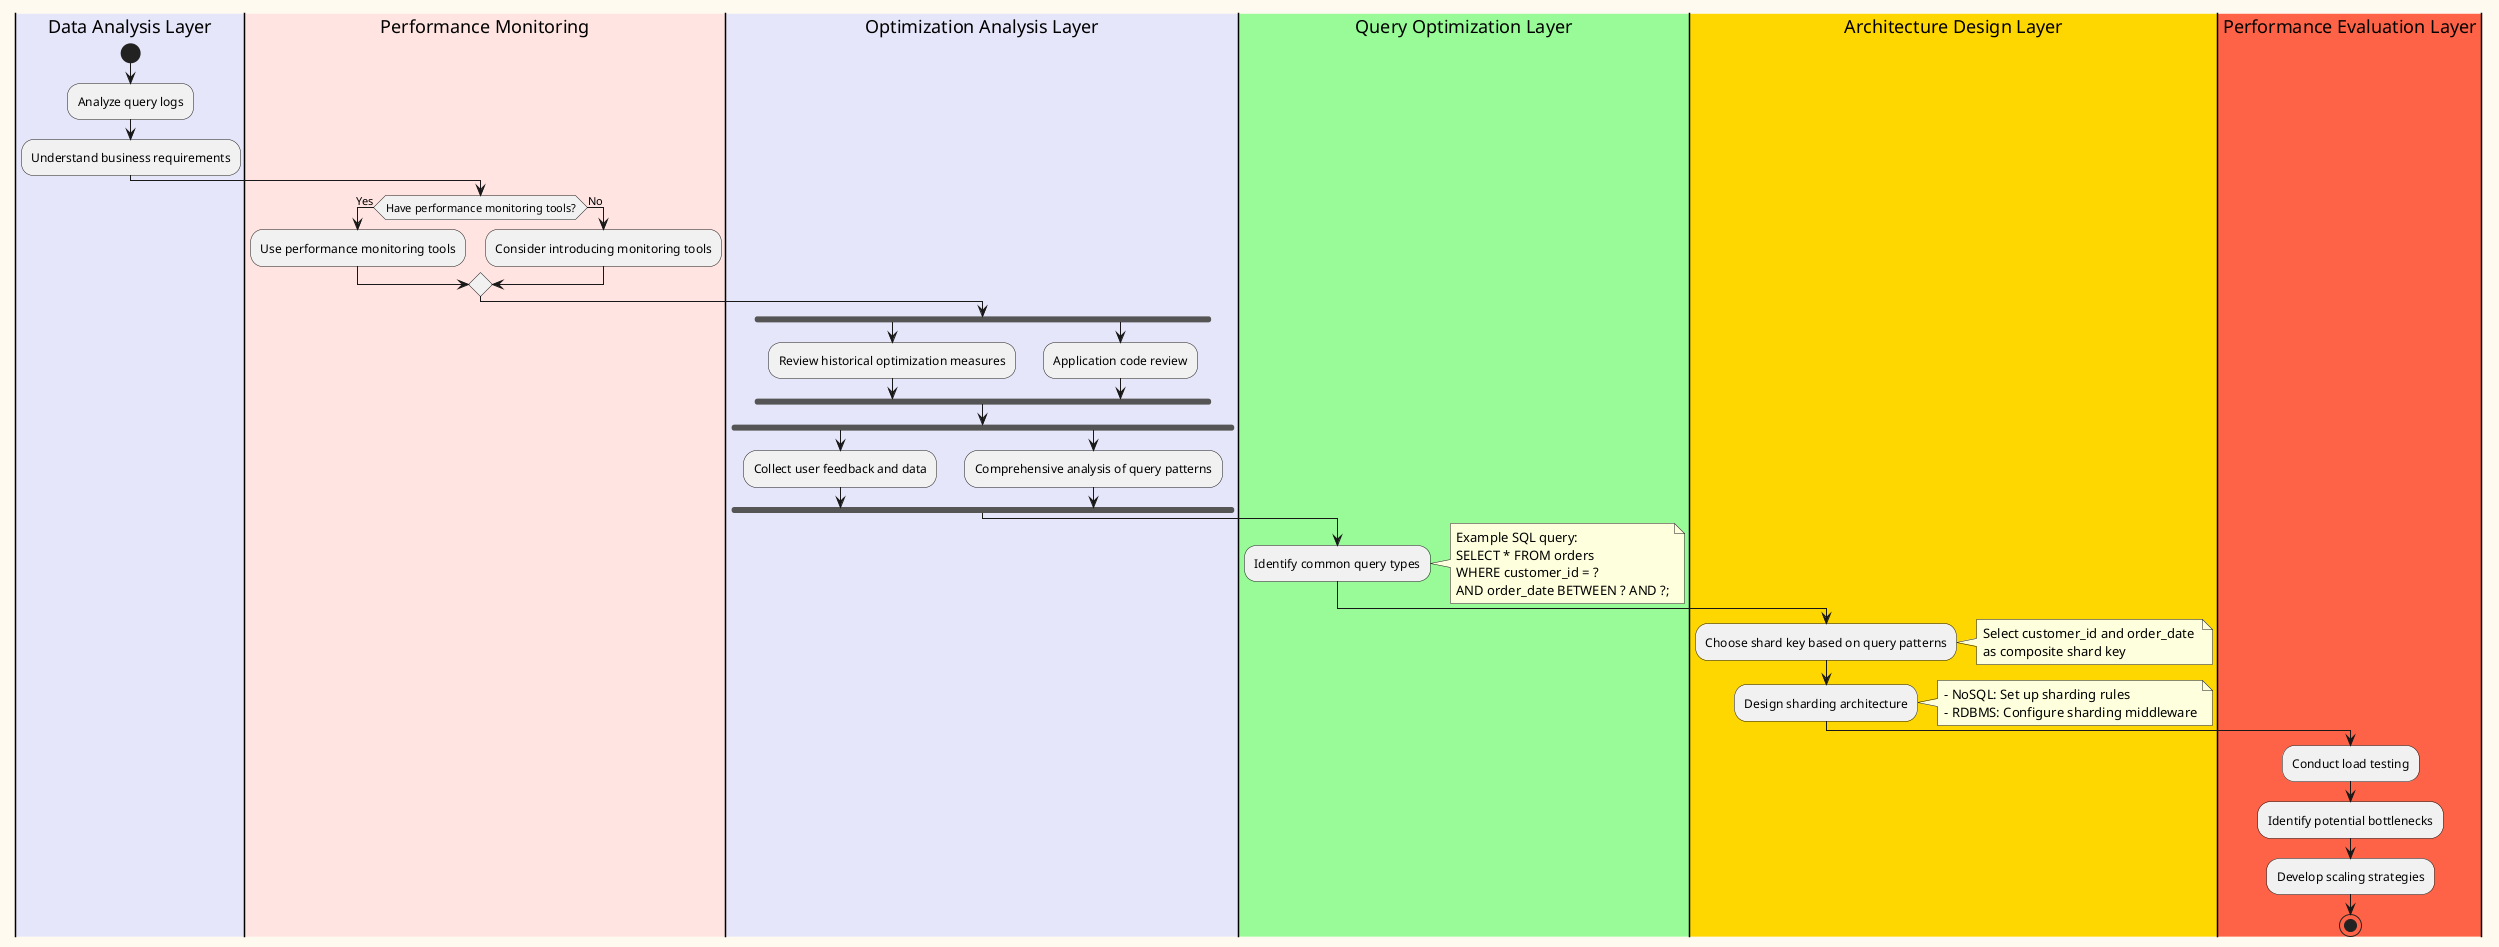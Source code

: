 @startuml
skinparam backgroundColor #FFFAF0
skinparam linetype ortho

|#E6E6FA|Data Analysis Layer|
start
:Analyze query logs;
:Understand business requirements;

|#FFE4E1|Performance Monitoring|
if (Have performance monitoring tools?) then (Yes)
  :Use performance monitoring tools;
else (No)
  :Consider introducing monitoring tools;
endif

|#E6E6FA|Optimization Analysis Layer|
fork
  :Review historical optimization measures;
fork again
  :Application code review;
end fork

fork
  :Collect user feedback and data;
fork again
  :Comprehensive analysis of query patterns;
end fork

|#98FB98|Query Optimization Layer|
:Identify common query types;
note right
  Example SQL query:
  SELECT * FROM orders 
  WHERE customer_id = ? 
  AND order_date BETWEEN ? AND ?;
end note

|#FFD700|Architecture Design Layer|
:Choose shard key based on query patterns;
note right
  Select customer_id and order_date 
  as composite shard key
end note

:Design sharding architecture;
note right
  - NoSQL: Set up sharding rules
  - RDBMS: Configure sharding middleware
end note

|#FF6347|Performance Evaluation Layer|
:Conduct load testing;
:Identify potential bottlenecks;
:Develop scaling strategies;

stop
@enduml
